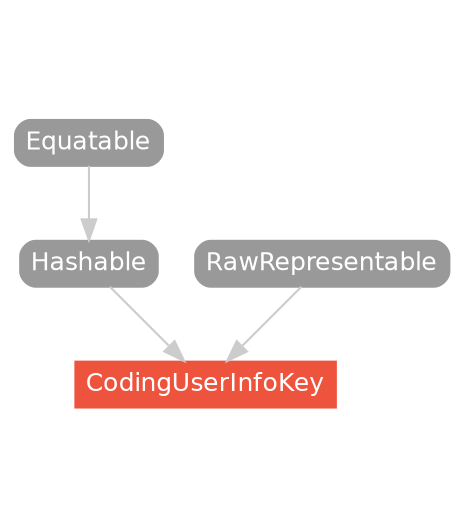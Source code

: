 strict digraph "CodingUserInfoKey - Type Hierarchy - SwiftDoc.org" {
    pad="0.1,0.8"
    node [shape=box, style="filled,rounded", color="#999999", fillcolor="#999999", fontcolor=white, fontname=Helvetica, fontnames="Helvetica,sansserif", fontsize=12, margin="0.07,0.05", height="0.3"]
    edge [color="#cccccc"]
    "CodingUserInfoKey" [URL="/type/CodingUserInfoKey/", style="filled", fillcolor="#ee543d", color="#ee543d"]
    "Equatable" [URL="/protocol/Equatable/hierarchy/"]
    "Hashable" [URL="/protocol/Hashable/hierarchy/"]
    "RawRepresentable" [URL="/protocol/RawRepresentable/hierarchy/"]    "RawRepresentable" -> "CodingUserInfoKey"
    "Hashable" -> "CodingUserInfoKey"
    "Equatable" -> "Hashable"
    subgraph Types {
        rank = max; "CodingUserInfoKey";
    }
}